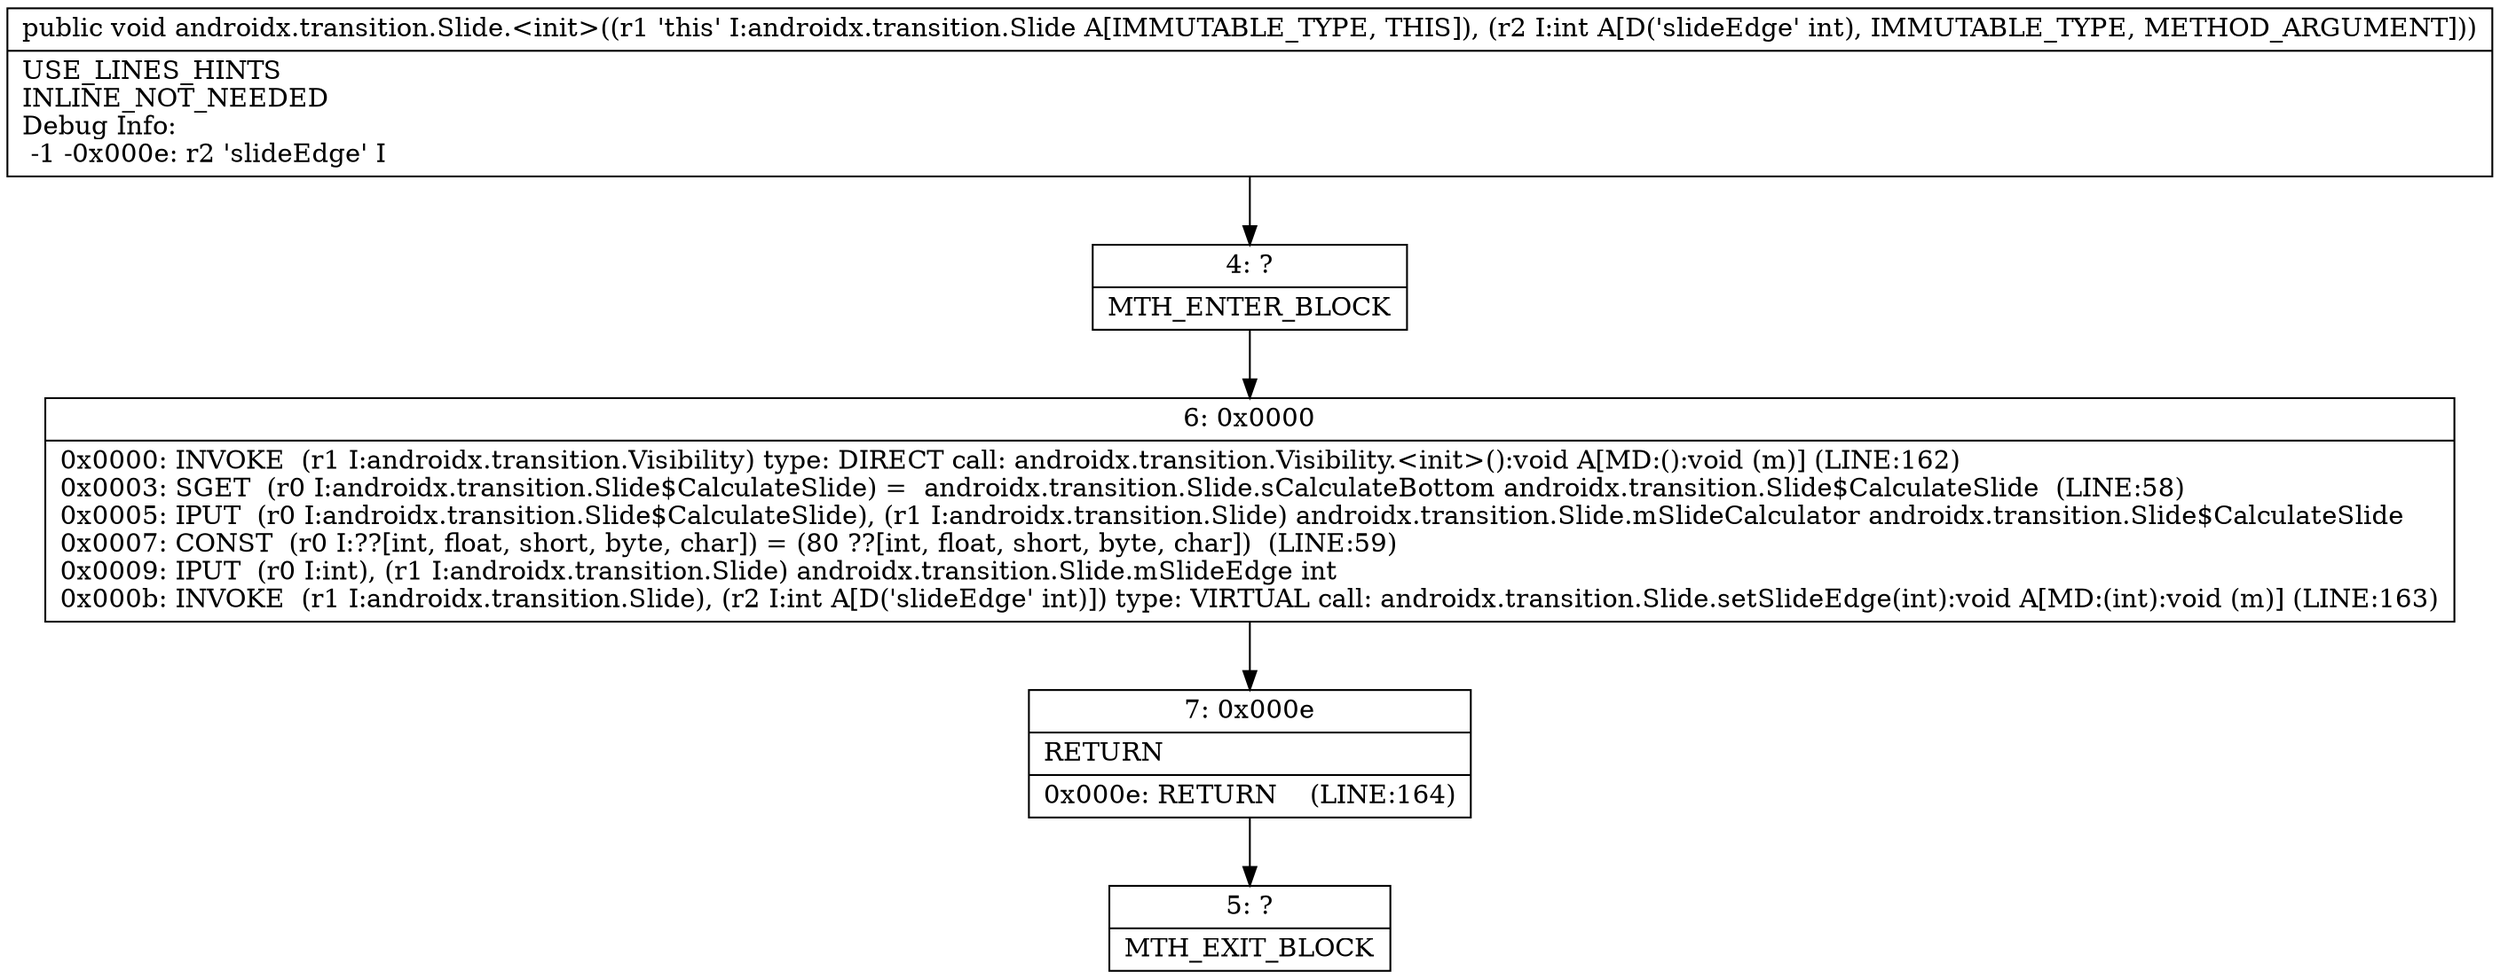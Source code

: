 digraph "CFG forandroidx.transition.Slide.\<init\>(I)V" {
Node_4 [shape=record,label="{4\:\ ?|MTH_ENTER_BLOCK\l}"];
Node_6 [shape=record,label="{6\:\ 0x0000|0x0000: INVOKE  (r1 I:androidx.transition.Visibility) type: DIRECT call: androidx.transition.Visibility.\<init\>():void A[MD:():void (m)] (LINE:162)\l0x0003: SGET  (r0 I:androidx.transition.Slide$CalculateSlide) =  androidx.transition.Slide.sCalculateBottom androidx.transition.Slide$CalculateSlide  (LINE:58)\l0x0005: IPUT  (r0 I:androidx.transition.Slide$CalculateSlide), (r1 I:androidx.transition.Slide) androidx.transition.Slide.mSlideCalculator androidx.transition.Slide$CalculateSlide \l0x0007: CONST  (r0 I:??[int, float, short, byte, char]) = (80 ??[int, float, short, byte, char])  (LINE:59)\l0x0009: IPUT  (r0 I:int), (r1 I:androidx.transition.Slide) androidx.transition.Slide.mSlideEdge int \l0x000b: INVOKE  (r1 I:androidx.transition.Slide), (r2 I:int A[D('slideEdge' int)]) type: VIRTUAL call: androidx.transition.Slide.setSlideEdge(int):void A[MD:(int):void (m)] (LINE:163)\l}"];
Node_7 [shape=record,label="{7\:\ 0x000e|RETURN\l|0x000e: RETURN    (LINE:164)\l}"];
Node_5 [shape=record,label="{5\:\ ?|MTH_EXIT_BLOCK\l}"];
MethodNode[shape=record,label="{public void androidx.transition.Slide.\<init\>((r1 'this' I:androidx.transition.Slide A[IMMUTABLE_TYPE, THIS]), (r2 I:int A[D('slideEdge' int), IMMUTABLE_TYPE, METHOD_ARGUMENT]))  | USE_LINES_HINTS\lINLINE_NOT_NEEDED\lDebug Info:\l  \-1 \-0x000e: r2 'slideEdge' I\l}"];
MethodNode -> Node_4;Node_4 -> Node_6;
Node_6 -> Node_7;
Node_7 -> Node_5;
}

